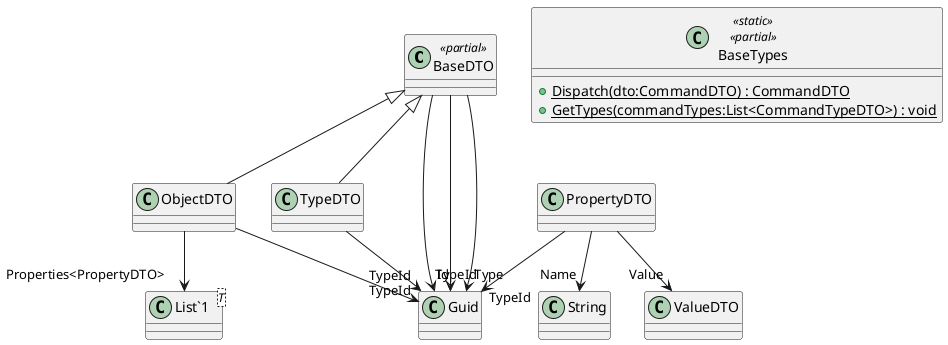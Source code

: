 @startuml
class BaseDTO <<partial>> {
}
class PropertyDTO {
}
class ObjectDTO {
}
class TypeDTO {
}
class BaseTypes <<static>> <<partial>> {
    + {static} Dispatch(dto:CommandDTO) : CommandDTO
}
class BaseTypes <<static>> <<partial>> {
    + {static} GetTypes(commandTypes:List<CommandTypeDTO>) : void
}
class "List`1"<T> {
}
BaseDTO --> "TypeId" Guid
BaseDTO --> "Id" Guid
BaseDTO --> "Type" Guid
PropertyDTO --> "TypeId" Guid
PropertyDTO --> "Name" String
PropertyDTO --> "Value" ValueDTO
BaseDTO <|-- ObjectDTO
ObjectDTO --> "TypeId" Guid
ObjectDTO --> "Properties<PropertyDTO>" "List`1"
BaseDTO <|-- TypeDTO
TypeDTO --> "TypeId" Guid
@enduml
